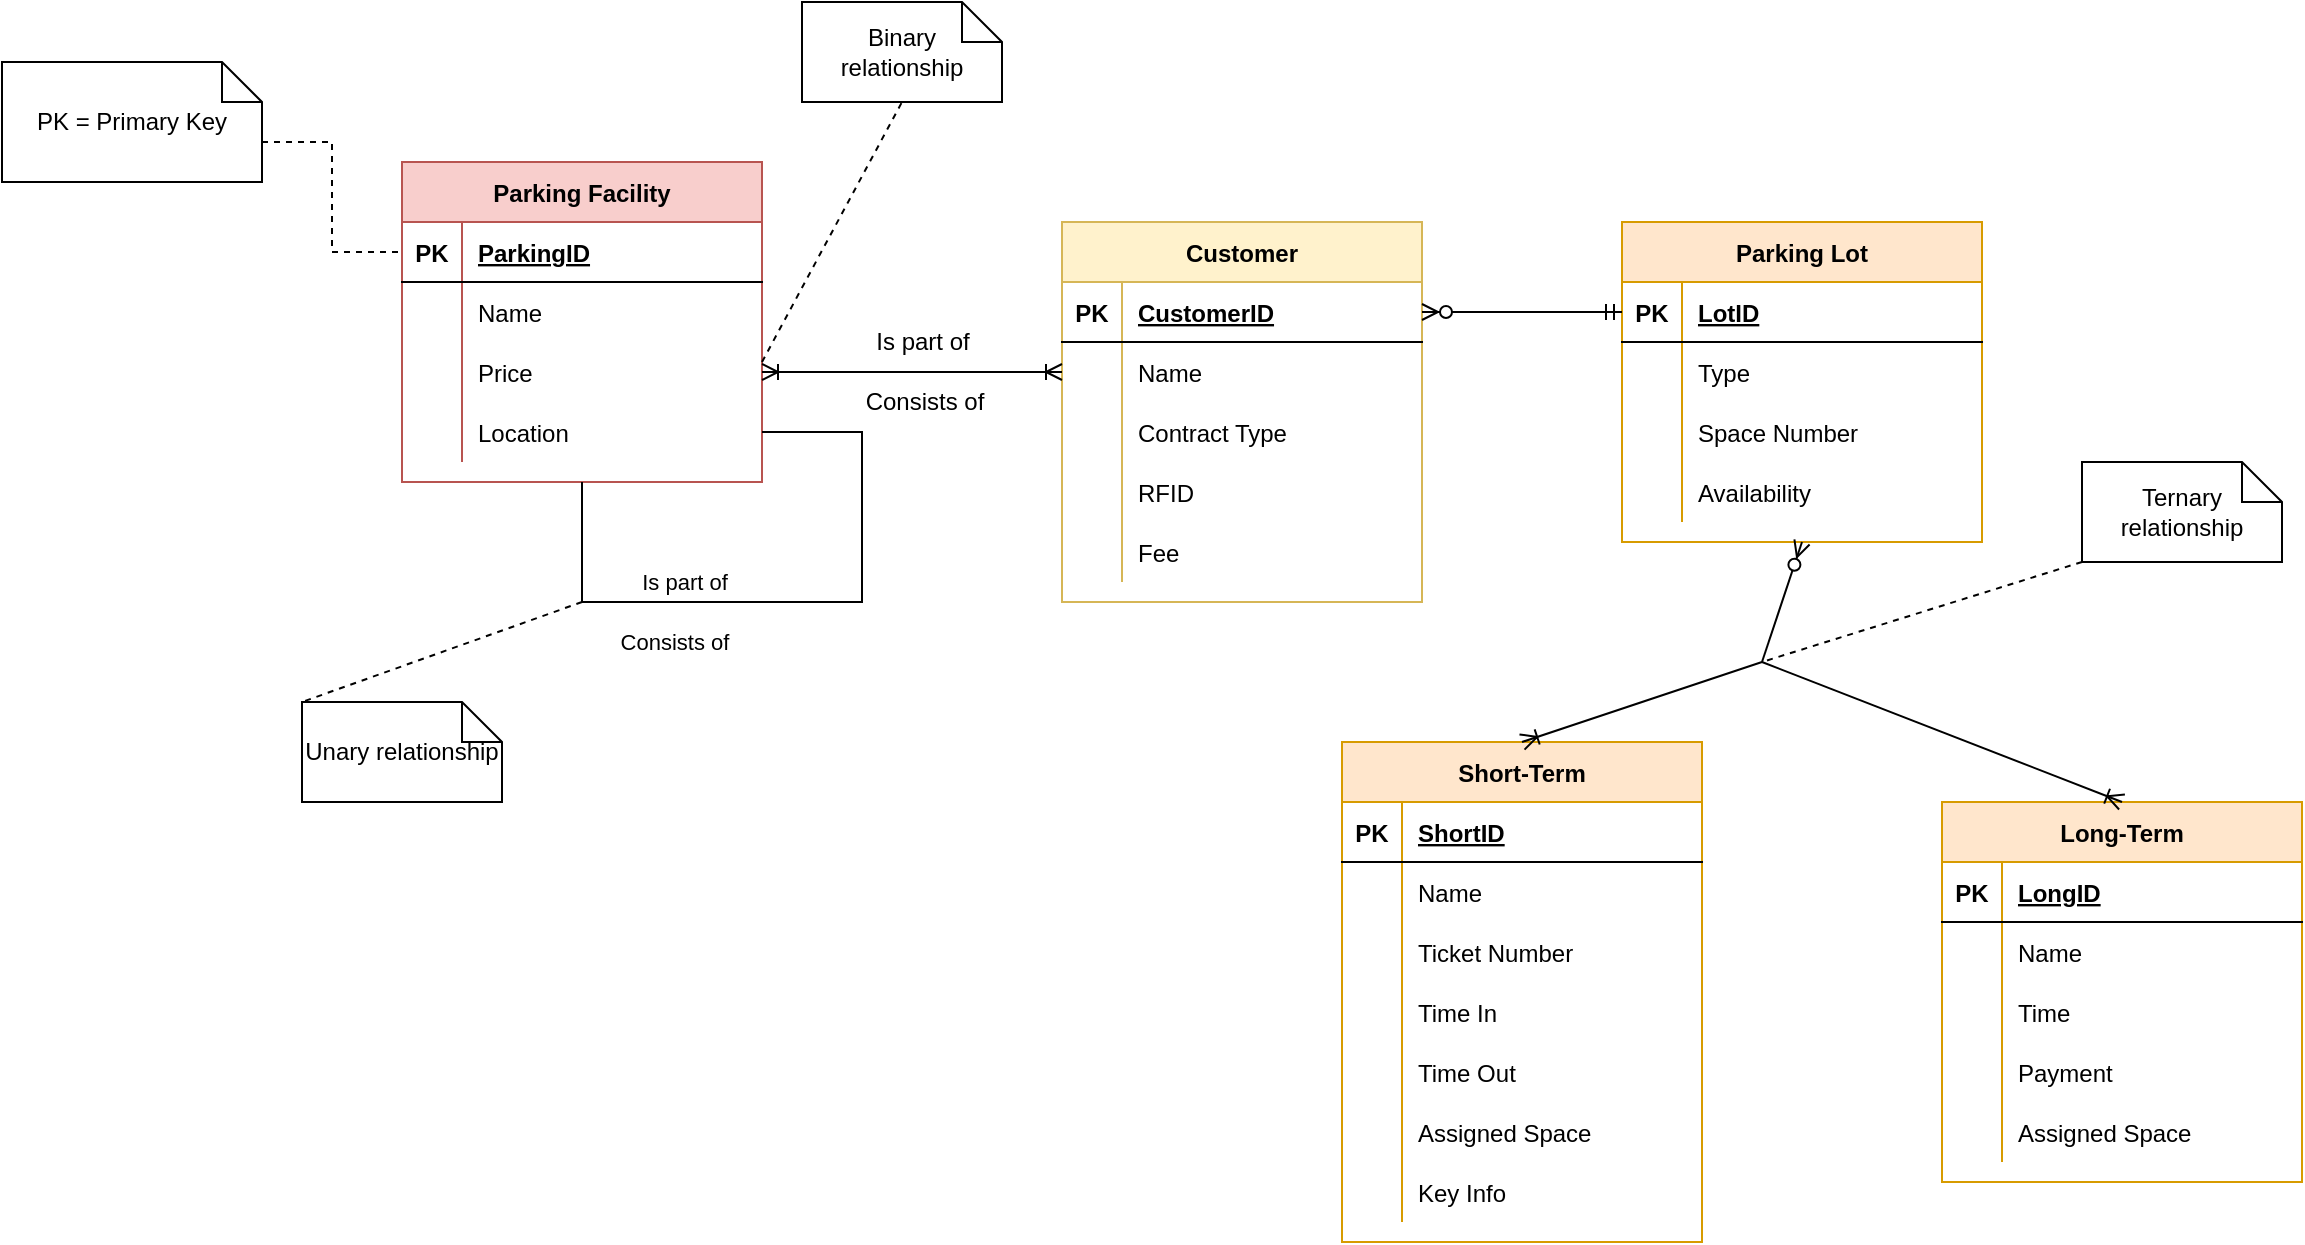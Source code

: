 <mxfile version="20.3.0" type="device"><diagram id="9gqDjSkfFLrPjUQ9CKMR" name="PE 3-8"><mxGraphModel dx="678" dy="641" grid="1" gridSize="10" guides="1" tooltips="1" connect="1" arrows="1" fold="1" page="1" pageScale="1" pageWidth="1400" pageHeight="850" math="0" shadow="0"><root><mxCell id="0"/><mxCell id="1" parent="0"/><mxCell id="Q5Tuy4a2ECfObrN3UEr5-1" value="Parking Facility" style="shape=table;startSize=30;container=1;collapsible=1;childLayout=tableLayout;fixedRows=1;rowLines=0;fontStyle=1;align=center;resizeLast=1;fillColor=#f8cecc;strokeColor=#b85450;" parent="1" vertex="1"><mxGeometry x="410" y="310" width="180" height="160" as="geometry"/></mxCell><mxCell id="Q5Tuy4a2ECfObrN3UEr5-2" value="" style="shape=tableRow;horizontal=0;startSize=0;swimlaneHead=0;swimlaneBody=0;fillColor=none;collapsible=0;dropTarget=0;points=[[0,0.5],[1,0.5]];portConstraint=eastwest;top=0;left=0;right=0;bottom=1;" parent="Q5Tuy4a2ECfObrN3UEr5-1" vertex="1"><mxGeometry y="30" width="180" height="30" as="geometry"/></mxCell><mxCell id="Q5Tuy4a2ECfObrN3UEr5-3" value="PK" style="shape=partialRectangle;connectable=0;fillColor=none;top=0;left=0;bottom=0;right=0;fontStyle=1;overflow=hidden;" parent="Q5Tuy4a2ECfObrN3UEr5-2" vertex="1"><mxGeometry width="30" height="30" as="geometry"><mxRectangle width="30" height="30" as="alternateBounds"/></mxGeometry></mxCell><mxCell id="Q5Tuy4a2ECfObrN3UEr5-4" value="ParkingID" style="shape=partialRectangle;connectable=0;fillColor=none;top=0;left=0;bottom=0;right=0;align=left;spacingLeft=6;fontStyle=5;overflow=hidden;" parent="Q5Tuy4a2ECfObrN3UEr5-2" vertex="1"><mxGeometry x="30" width="150" height="30" as="geometry"><mxRectangle width="150" height="30" as="alternateBounds"/></mxGeometry></mxCell><mxCell id="Q5Tuy4a2ECfObrN3UEr5-5" value="" style="shape=tableRow;horizontal=0;startSize=0;swimlaneHead=0;swimlaneBody=0;fillColor=none;collapsible=0;dropTarget=0;points=[[0,0.5],[1,0.5]];portConstraint=eastwest;top=0;left=0;right=0;bottom=0;" parent="Q5Tuy4a2ECfObrN3UEr5-1" vertex="1"><mxGeometry y="60" width="180" height="30" as="geometry"/></mxCell><mxCell id="Q5Tuy4a2ECfObrN3UEr5-6" value="" style="shape=partialRectangle;connectable=0;fillColor=none;top=0;left=0;bottom=0;right=0;editable=1;overflow=hidden;" parent="Q5Tuy4a2ECfObrN3UEr5-5" vertex="1"><mxGeometry width="30" height="30" as="geometry"><mxRectangle width="30" height="30" as="alternateBounds"/></mxGeometry></mxCell><mxCell id="Q5Tuy4a2ECfObrN3UEr5-7" value="Name" style="shape=partialRectangle;connectable=0;fillColor=none;top=0;left=0;bottom=0;right=0;align=left;spacingLeft=6;overflow=hidden;" parent="Q5Tuy4a2ECfObrN3UEr5-5" vertex="1"><mxGeometry x="30" width="150" height="30" as="geometry"><mxRectangle width="150" height="30" as="alternateBounds"/></mxGeometry></mxCell><mxCell id="Q5Tuy4a2ECfObrN3UEr5-8" value="" style="shape=tableRow;horizontal=0;startSize=0;swimlaneHead=0;swimlaneBody=0;fillColor=none;collapsible=0;dropTarget=0;points=[[0,0.5],[1,0.5]];portConstraint=eastwest;top=0;left=0;right=0;bottom=0;" parent="Q5Tuy4a2ECfObrN3UEr5-1" vertex="1"><mxGeometry y="90" width="180" height="30" as="geometry"/></mxCell><mxCell id="Q5Tuy4a2ECfObrN3UEr5-9" value="" style="shape=partialRectangle;connectable=0;fillColor=none;top=0;left=0;bottom=0;right=0;editable=1;overflow=hidden;" parent="Q5Tuy4a2ECfObrN3UEr5-8" vertex="1"><mxGeometry width="30" height="30" as="geometry"><mxRectangle width="30" height="30" as="alternateBounds"/></mxGeometry></mxCell><mxCell id="Q5Tuy4a2ECfObrN3UEr5-10" value="Price" style="shape=partialRectangle;connectable=0;fillColor=none;top=0;left=0;bottom=0;right=0;align=left;spacingLeft=6;overflow=hidden;" parent="Q5Tuy4a2ECfObrN3UEr5-8" vertex="1"><mxGeometry x="30" width="150" height="30" as="geometry"><mxRectangle width="150" height="30" as="alternateBounds"/></mxGeometry></mxCell><mxCell id="Q5Tuy4a2ECfObrN3UEr5-11" value="" style="shape=tableRow;horizontal=0;startSize=0;swimlaneHead=0;swimlaneBody=0;fillColor=none;collapsible=0;dropTarget=0;points=[[0,0.5],[1,0.5]];portConstraint=eastwest;top=0;left=0;right=0;bottom=0;" parent="Q5Tuy4a2ECfObrN3UEr5-1" vertex="1"><mxGeometry y="120" width="180" height="30" as="geometry"/></mxCell><mxCell id="Q5Tuy4a2ECfObrN3UEr5-12" value="" style="shape=partialRectangle;connectable=0;fillColor=none;top=0;left=0;bottom=0;right=0;editable=1;overflow=hidden;" parent="Q5Tuy4a2ECfObrN3UEr5-11" vertex="1"><mxGeometry width="30" height="30" as="geometry"><mxRectangle width="30" height="30" as="alternateBounds"/></mxGeometry></mxCell><mxCell id="Q5Tuy4a2ECfObrN3UEr5-13" value="Location" style="shape=partialRectangle;connectable=0;fillColor=none;top=0;left=0;bottom=0;right=0;align=left;spacingLeft=6;overflow=hidden;" parent="Q5Tuy4a2ECfObrN3UEr5-11" vertex="1"><mxGeometry x="30" width="150" height="30" as="geometry"><mxRectangle width="150" height="30" as="alternateBounds"/></mxGeometry></mxCell><mxCell id="Q5Tuy4a2ECfObrN3UEr5-20" style="edgeStyle=orthogonalEdgeStyle;rounded=0;orthogonalLoop=1;jettySize=auto;html=1;exitX=1;exitY=0.5;exitDx=0;exitDy=0;entryX=0.5;entryY=1;entryDx=0;entryDy=0;endArrow=none;endFill=0;" parent="Q5Tuy4a2ECfObrN3UEr5-1" source="Q5Tuy4a2ECfObrN3UEr5-11" target="Q5Tuy4a2ECfObrN3UEr5-1" edge="1"><mxGeometry relative="1" as="geometry"><Array as="points"><mxPoint x="230" y="135"/><mxPoint x="230" y="220"/><mxPoint x="90" y="220"/></Array></mxGeometry></mxCell><mxCell id="Q5Tuy4a2ECfObrN3UEr5-21" value="Is part of" style="edgeLabel;html=1;align=center;verticalAlign=middle;resizable=0;points=[];" parent="Q5Tuy4a2ECfObrN3UEr5-20" vertex="1" connectable="0"><mxGeometry x="0.432" y="-1" relative="1" as="geometry"><mxPoint x="16" y="-9" as="offset"/></mxGeometry></mxCell><mxCell id="Q5Tuy4a2ECfObrN3UEr5-22" value="Consists of" style="edgeLabel;html=1;align=center;verticalAlign=middle;resizable=0;points=[];" parent="Q5Tuy4a2ECfObrN3UEr5-20" vertex="1" connectable="0"><mxGeometry x="0.068" relative="1" as="geometry"><mxPoint x="-50" y="20" as="offset"/></mxGeometry></mxCell><mxCell id="Q5Tuy4a2ECfObrN3UEr5-29" style="edgeStyle=orthogonalEdgeStyle;rounded=0;orthogonalLoop=1;jettySize=auto;html=1;exitX=0;exitY=0;exitDx=130;exitDy=40;exitPerimeter=0;entryX=0;entryY=0.5;entryDx=0;entryDy=0;dashed=1;endArrow=none;endFill=0;" parent="1" source="Q5Tuy4a2ECfObrN3UEr5-30" target="Q5Tuy4a2ECfObrN3UEr5-2" edge="1"><mxGeometry relative="1" as="geometry"/></mxCell><mxCell id="Q5Tuy4a2ECfObrN3UEr5-30" value="PK = Primary Key" style="shape=note;size=20;whiteSpace=wrap;html=1;" parent="1" vertex="1"><mxGeometry x="210" y="260" width="130" height="60" as="geometry"/></mxCell><mxCell id="Q5Tuy4a2ECfObrN3UEr5-31" value="Customer" style="shape=table;startSize=30;container=1;collapsible=1;childLayout=tableLayout;fixedRows=1;rowLines=0;fontStyle=1;align=center;resizeLast=1;fillColor=#fff2cc;strokeColor=#d6b656;" parent="1" vertex="1"><mxGeometry x="740" y="340" width="180" height="190" as="geometry"/></mxCell><mxCell id="Q5Tuy4a2ECfObrN3UEr5-32" value="" style="shape=tableRow;horizontal=0;startSize=0;swimlaneHead=0;swimlaneBody=0;fillColor=none;collapsible=0;dropTarget=0;points=[[0,0.5],[1,0.5]];portConstraint=eastwest;top=0;left=0;right=0;bottom=1;" parent="Q5Tuy4a2ECfObrN3UEr5-31" vertex="1"><mxGeometry y="30" width="180" height="30" as="geometry"/></mxCell><mxCell id="Q5Tuy4a2ECfObrN3UEr5-33" value="PK" style="shape=partialRectangle;connectable=0;fillColor=none;top=0;left=0;bottom=0;right=0;fontStyle=1;overflow=hidden;" parent="Q5Tuy4a2ECfObrN3UEr5-32" vertex="1"><mxGeometry width="30" height="30" as="geometry"><mxRectangle width="30" height="30" as="alternateBounds"/></mxGeometry></mxCell><mxCell id="Q5Tuy4a2ECfObrN3UEr5-34" value="CustomerID" style="shape=partialRectangle;connectable=0;fillColor=none;top=0;left=0;bottom=0;right=0;align=left;spacingLeft=6;fontStyle=5;overflow=hidden;" parent="Q5Tuy4a2ECfObrN3UEr5-32" vertex="1"><mxGeometry x="30" width="150" height="30" as="geometry"><mxRectangle width="150" height="30" as="alternateBounds"/></mxGeometry></mxCell><mxCell id="Q5Tuy4a2ECfObrN3UEr5-35" value="" style="shape=tableRow;horizontal=0;startSize=0;swimlaneHead=0;swimlaneBody=0;fillColor=none;collapsible=0;dropTarget=0;points=[[0,0.5],[1,0.5]];portConstraint=eastwest;top=0;left=0;right=0;bottom=0;" parent="Q5Tuy4a2ECfObrN3UEr5-31" vertex="1"><mxGeometry y="60" width="180" height="30" as="geometry"/></mxCell><mxCell id="Q5Tuy4a2ECfObrN3UEr5-36" value="" style="shape=partialRectangle;connectable=0;fillColor=none;top=0;left=0;bottom=0;right=0;editable=1;overflow=hidden;" parent="Q5Tuy4a2ECfObrN3UEr5-35" vertex="1"><mxGeometry width="30" height="30" as="geometry"><mxRectangle width="30" height="30" as="alternateBounds"/></mxGeometry></mxCell><mxCell id="Q5Tuy4a2ECfObrN3UEr5-37" value="Name" style="shape=partialRectangle;connectable=0;fillColor=none;top=0;left=0;bottom=0;right=0;align=left;spacingLeft=6;overflow=hidden;" parent="Q5Tuy4a2ECfObrN3UEr5-35" vertex="1"><mxGeometry x="30" width="150" height="30" as="geometry"><mxRectangle width="150" height="30" as="alternateBounds"/></mxGeometry></mxCell><mxCell id="Q5Tuy4a2ECfObrN3UEr5-38" value="" style="shape=tableRow;horizontal=0;startSize=0;swimlaneHead=0;swimlaneBody=0;fillColor=none;collapsible=0;dropTarget=0;points=[[0,0.5],[1,0.5]];portConstraint=eastwest;top=0;left=0;right=0;bottom=0;" parent="Q5Tuy4a2ECfObrN3UEr5-31" vertex="1"><mxGeometry y="90" width="180" height="30" as="geometry"/></mxCell><mxCell id="Q5Tuy4a2ECfObrN3UEr5-39" value="" style="shape=partialRectangle;connectable=0;fillColor=none;top=0;left=0;bottom=0;right=0;editable=1;overflow=hidden;" parent="Q5Tuy4a2ECfObrN3UEr5-38" vertex="1"><mxGeometry width="30" height="30" as="geometry"><mxRectangle width="30" height="30" as="alternateBounds"/></mxGeometry></mxCell><mxCell id="Q5Tuy4a2ECfObrN3UEr5-40" value="Contract Type" style="shape=partialRectangle;connectable=0;fillColor=none;top=0;left=0;bottom=0;right=0;align=left;spacingLeft=6;overflow=hidden;" parent="Q5Tuy4a2ECfObrN3UEr5-38" vertex="1"><mxGeometry x="30" width="150" height="30" as="geometry"><mxRectangle width="150" height="30" as="alternateBounds"/></mxGeometry></mxCell><mxCell id="3FWrAPArHcNBY3byfcnz-2" style="shape=tableRow;horizontal=0;startSize=0;swimlaneHead=0;swimlaneBody=0;fillColor=none;collapsible=0;dropTarget=0;points=[[0,0.5],[1,0.5]];portConstraint=eastwest;top=0;left=0;right=0;bottom=0;" parent="Q5Tuy4a2ECfObrN3UEr5-31" vertex="1"><mxGeometry y="120" width="180" height="30" as="geometry"/></mxCell><mxCell id="3FWrAPArHcNBY3byfcnz-3" style="shape=partialRectangle;connectable=0;fillColor=none;top=0;left=0;bottom=0;right=0;editable=1;overflow=hidden;" parent="3FWrAPArHcNBY3byfcnz-2" vertex="1"><mxGeometry width="30" height="30" as="geometry"><mxRectangle width="30" height="30" as="alternateBounds"/></mxGeometry></mxCell><mxCell id="3FWrAPArHcNBY3byfcnz-4" value="RFID " style="shape=partialRectangle;connectable=0;fillColor=none;top=0;left=0;bottom=0;right=0;align=left;spacingLeft=6;overflow=hidden;" parent="3FWrAPArHcNBY3byfcnz-2" vertex="1"><mxGeometry x="30" width="150" height="30" as="geometry"><mxRectangle width="150" height="30" as="alternateBounds"/></mxGeometry></mxCell><mxCell id="3FWrAPArHcNBY3byfcnz-5" style="shape=tableRow;horizontal=0;startSize=0;swimlaneHead=0;swimlaneBody=0;fillColor=none;collapsible=0;dropTarget=0;points=[[0,0.5],[1,0.5]];portConstraint=eastwest;top=0;left=0;right=0;bottom=0;" parent="Q5Tuy4a2ECfObrN3UEr5-31" vertex="1"><mxGeometry y="150" width="180" height="30" as="geometry"/></mxCell><mxCell id="3FWrAPArHcNBY3byfcnz-6" style="shape=partialRectangle;connectable=0;fillColor=none;top=0;left=0;bottom=0;right=0;editable=1;overflow=hidden;" parent="3FWrAPArHcNBY3byfcnz-5" vertex="1"><mxGeometry width="30" height="30" as="geometry"><mxRectangle width="30" height="30" as="alternateBounds"/></mxGeometry></mxCell><mxCell id="3FWrAPArHcNBY3byfcnz-7" value="Fee" style="shape=partialRectangle;connectable=0;fillColor=none;top=0;left=0;bottom=0;right=0;align=left;spacingLeft=6;overflow=hidden;" parent="3FWrAPArHcNBY3byfcnz-5" vertex="1"><mxGeometry x="30" width="150" height="30" as="geometry"><mxRectangle width="150" height="30" as="alternateBounds"/></mxGeometry></mxCell><mxCell id="Q5Tuy4a2ECfObrN3UEr5-41" value="Binary&lt;br&gt;relationship" style="shape=note;size=20;whiteSpace=wrap;html=1;" parent="1" vertex="1"><mxGeometry x="610" y="230" width="100" height="50" as="geometry"/></mxCell><mxCell id="Q5Tuy4a2ECfObrN3UEr5-42" value="" style="endArrow=none;html=1;rounded=0;entryX=0.5;entryY=1;entryDx=0;entryDy=0;entryPerimeter=0;dashed=1;" parent="1" target="Q5Tuy4a2ECfObrN3UEr5-41" edge="1"><mxGeometry relative="1" as="geometry"><mxPoint x="590" y="410" as="sourcePoint"/><mxPoint x="730" y="320" as="targetPoint"/><Array as="points"/></mxGeometry></mxCell><mxCell id="Q5Tuy4a2ECfObrN3UEr5-43" value="Parking Lot" style="shape=table;startSize=30;container=1;collapsible=1;childLayout=tableLayout;fixedRows=1;rowLines=0;fontStyle=1;align=center;resizeLast=1;fillColor=#ffe6cc;strokeColor=#d79b00;" parent="1" vertex="1"><mxGeometry x="1020" y="340" width="180" height="160" as="geometry"/></mxCell><mxCell id="Q5Tuy4a2ECfObrN3UEr5-44" value="" style="shape=tableRow;horizontal=0;startSize=0;swimlaneHead=0;swimlaneBody=0;fillColor=none;collapsible=0;dropTarget=0;points=[[0,0.5],[1,0.5]];portConstraint=eastwest;top=0;left=0;right=0;bottom=1;" parent="Q5Tuy4a2ECfObrN3UEr5-43" vertex="1"><mxGeometry y="30" width="180" height="30" as="geometry"/></mxCell><mxCell id="Q5Tuy4a2ECfObrN3UEr5-45" value="PK" style="shape=partialRectangle;connectable=0;fillColor=none;top=0;left=0;bottom=0;right=0;fontStyle=1;overflow=hidden;" parent="Q5Tuy4a2ECfObrN3UEr5-44" vertex="1"><mxGeometry width="30" height="30" as="geometry"><mxRectangle width="30" height="30" as="alternateBounds"/></mxGeometry></mxCell><mxCell id="Q5Tuy4a2ECfObrN3UEr5-46" value="LotID" style="shape=partialRectangle;connectable=0;fillColor=none;top=0;left=0;bottom=0;right=0;align=left;spacingLeft=6;fontStyle=5;overflow=hidden;" parent="Q5Tuy4a2ECfObrN3UEr5-44" vertex="1"><mxGeometry x="30" width="150" height="30" as="geometry"><mxRectangle width="150" height="30" as="alternateBounds"/></mxGeometry></mxCell><mxCell id="Q5Tuy4a2ECfObrN3UEr5-47" value="" style="shape=tableRow;horizontal=0;startSize=0;swimlaneHead=0;swimlaneBody=0;fillColor=none;collapsible=0;dropTarget=0;points=[[0,0.5],[1,0.5]];portConstraint=eastwest;top=0;left=0;right=0;bottom=0;" parent="Q5Tuy4a2ECfObrN3UEr5-43" vertex="1"><mxGeometry y="60" width="180" height="30" as="geometry"/></mxCell><mxCell id="Q5Tuy4a2ECfObrN3UEr5-48" value="" style="shape=partialRectangle;connectable=0;fillColor=none;top=0;left=0;bottom=0;right=0;editable=1;overflow=hidden;" parent="Q5Tuy4a2ECfObrN3UEr5-47" vertex="1"><mxGeometry width="30" height="30" as="geometry"><mxRectangle width="30" height="30" as="alternateBounds"/></mxGeometry></mxCell><mxCell id="Q5Tuy4a2ECfObrN3UEr5-49" value="Type" style="shape=partialRectangle;connectable=0;fillColor=none;top=0;left=0;bottom=0;right=0;align=left;spacingLeft=6;overflow=hidden;" parent="Q5Tuy4a2ECfObrN3UEr5-47" vertex="1"><mxGeometry x="30" width="150" height="30" as="geometry"><mxRectangle width="150" height="30" as="alternateBounds"/></mxGeometry></mxCell><mxCell id="Q5Tuy4a2ECfObrN3UEr5-50" value="" style="shape=tableRow;horizontal=0;startSize=0;swimlaneHead=0;swimlaneBody=0;fillColor=none;collapsible=0;dropTarget=0;points=[[0,0.5],[1,0.5]];portConstraint=eastwest;top=0;left=0;right=0;bottom=0;" parent="Q5Tuy4a2ECfObrN3UEr5-43" vertex="1"><mxGeometry y="90" width="180" height="30" as="geometry"/></mxCell><mxCell id="Q5Tuy4a2ECfObrN3UEr5-51" value="" style="shape=partialRectangle;connectable=0;fillColor=none;top=0;left=0;bottom=0;right=0;editable=1;overflow=hidden;" parent="Q5Tuy4a2ECfObrN3UEr5-50" vertex="1"><mxGeometry width="30" height="30" as="geometry"><mxRectangle width="30" height="30" as="alternateBounds"/></mxGeometry></mxCell><mxCell id="Q5Tuy4a2ECfObrN3UEr5-52" value="Space Number" style="shape=partialRectangle;connectable=0;fillColor=none;top=0;left=0;bottom=0;right=0;align=left;spacingLeft=6;overflow=hidden;" parent="Q5Tuy4a2ECfObrN3UEr5-50" vertex="1"><mxGeometry x="30" width="150" height="30" as="geometry"><mxRectangle width="150" height="30" as="alternateBounds"/></mxGeometry></mxCell><mxCell id="3FWrAPArHcNBY3byfcnz-28" style="shape=tableRow;horizontal=0;startSize=0;swimlaneHead=0;swimlaneBody=0;fillColor=none;collapsible=0;dropTarget=0;points=[[0,0.5],[1,0.5]];portConstraint=eastwest;top=0;left=0;right=0;bottom=0;" parent="Q5Tuy4a2ECfObrN3UEr5-43" vertex="1"><mxGeometry y="120" width="180" height="30" as="geometry"/></mxCell><mxCell id="3FWrAPArHcNBY3byfcnz-29" style="shape=partialRectangle;connectable=0;fillColor=none;top=0;left=0;bottom=0;right=0;editable=1;overflow=hidden;" parent="3FWrAPArHcNBY3byfcnz-28" vertex="1"><mxGeometry width="30" height="30" as="geometry"><mxRectangle width="30" height="30" as="alternateBounds"/></mxGeometry></mxCell><mxCell id="3FWrAPArHcNBY3byfcnz-30" value="Availability" style="shape=partialRectangle;connectable=0;fillColor=none;top=0;left=0;bottom=0;right=0;align=left;spacingLeft=6;overflow=hidden;" parent="3FWrAPArHcNBY3byfcnz-28" vertex="1"><mxGeometry x="30" width="150" height="30" as="geometry"><mxRectangle width="150" height="30" as="alternateBounds"/></mxGeometry></mxCell><mxCell id="Q5Tuy4a2ECfObrN3UEr5-53" value="Short-Term" style="shape=table;startSize=30;container=1;collapsible=1;childLayout=tableLayout;fixedRows=1;rowLines=0;fontStyle=1;align=center;resizeLast=1;fillColor=#ffe6cc;strokeColor=#d79b00;" parent="1" vertex="1"><mxGeometry x="880" y="600" width="180" height="250" as="geometry"/></mxCell><mxCell id="Q5Tuy4a2ECfObrN3UEr5-54" value="" style="shape=tableRow;horizontal=0;startSize=0;swimlaneHead=0;swimlaneBody=0;fillColor=none;collapsible=0;dropTarget=0;points=[[0,0.5],[1,0.5]];portConstraint=eastwest;top=0;left=0;right=0;bottom=1;" parent="Q5Tuy4a2ECfObrN3UEr5-53" vertex="1"><mxGeometry y="30" width="180" height="30" as="geometry"/></mxCell><mxCell id="Q5Tuy4a2ECfObrN3UEr5-55" value="PK" style="shape=partialRectangle;connectable=0;fillColor=none;top=0;left=0;bottom=0;right=0;fontStyle=1;overflow=hidden;" parent="Q5Tuy4a2ECfObrN3UEr5-54" vertex="1"><mxGeometry width="30" height="30" as="geometry"><mxRectangle width="30" height="30" as="alternateBounds"/></mxGeometry></mxCell><mxCell id="Q5Tuy4a2ECfObrN3UEr5-56" value="ShortID" style="shape=partialRectangle;connectable=0;fillColor=none;top=0;left=0;bottom=0;right=0;align=left;spacingLeft=6;fontStyle=5;overflow=hidden;" parent="Q5Tuy4a2ECfObrN3UEr5-54" vertex="1"><mxGeometry x="30" width="150" height="30" as="geometry"><mxRectangle width="150" height="30" as="alternateBounds"/></mxGeometry></mxCell><mxCell id="Q5Tuy4a2ECfObrN3UEr5-57" value="" style="shape=tableRow;horizontal=0;startSize=0;swimlaneHead=0;swimlaneBody=0;fillColor=none;collapsible=0;dropTarget=0;points=[[0,0.5],[1,0.5]];portConstraint=eastwest;top=0;left=0;right=0;bottom=0;" parent="Q5Tuy4a2ECfObrN3UEr5-53" vertex="1"><mxGeometry y="60" width="180" height="30" as="geometry"/></mxCell><mxCell id="Q5Tuy4a2ECfObrN3UEr5-58" value="" style="shape=partialRectangle;connectable=0;fillColor=none;top=0;left=0;bottom=0;right=0;editable=1;overflow=hidden;" parent="Q5Tuy4a2ECfObrN3UEr5-57" vertex="1"><mxGeometry width="30" height="30" as="geometry"><mxRectangle width="30" height="30" as="alternateBounds"/></mxGeometry></mxCell><mxCell id="Q5Tuy4a2ECfObrN3UEr5-59" value="Name" style="shape=partialRectangle;connectable=0;fillColor=none;top=0;left=0;bottom=0;right=0;align=left;spacingLeft=6;overflow=hidden;" parent="Q5Tuy4a2ECfObrN3UEr5-57" vertex="1"><mxGeometry x="30" width="150" height="30" as="geometry"><mxRectangle width="150" height="30" as="alternateBounds"/></mxGeometry></mxCell><mxCell id="Q5Tuy4a2ECfObrN3UEr5-60" value="" style="shape=tableRow;horizontal=0;startSize=0;swimlaneHead=0;swimlaneBody=0;fillColor=none;collapsible=0;dropTarget=0;points=[[0,0.5],[1,0.5]];portConstraint=eastwest;top=0;left=0;right=0;bottom=0;" parent="Q5Tuy4a2ECfObrN3UEr5-53" vertex="1"><mxGeometry y="90" width="180" height="30" as="geometry"/></mxCell><mxCell id="Q5Tuy4a2ECfObrN3UEr5-61" value="" style="shape=partialRectangle;connectable=0;fillColor=none;top=0;left=0;bottom=0;right=0;editable=1;overflow=hidden;" parent="Q5Tuy4a2ECfObrN3UEr5-60" vertex="1"><mxGeometry width="30" height="30" as="geometry"><mxRectangle width="30" height="30" as="alternateBounds"/></mxGeometry></mxCell><mxCell id="Q5Tuy4a2ECfObrN3UEr5-62" value="Ticket Number" style="shape=partialRectangle;connectable=0;fillColor=none;top=0;left=0;bottom=0;right=0;align=left;spacingLeft=6;overflow=hidden;" parent="Q5Tuy4a2ECfObrN3UEr5-60" vertex="1"><mxGeometry x="30" width="150" height="30" as="geometry"><mxRectangle width="150" height="30" as="alternateBounds"/></mxGeometry></mxCell><mxCell id="3FWrAPArHcNBY3byfcnz-16" style="shape=tableRow;horizontal=0;startSize=0;swimlaneHead=0;swimlaneBody=0;fillColor=none;collapsible=0;dropTarget=0;points=[[0,0.5],[1,0.5]];portConstraint=eastwest;top=0;left=0;right=0;bottom=0;" parent="Q5Tuy4a2ECfObrN3UEr5-53" vertex="1"><mxGeometry y="120" width="180" height="30" as="geometry"/></mxCell><mxCell id="3FWrAPArHcNBY3byfcnz-17" style="shape=partialRectangle;connectable=0;fillColor=none;top=0;left=0;bottom=0;right=0;editable=1;overflow=hidden;" parent="3FWrAPArHcNBY3byfcnz-16" vertex="1"><mxGeometry width="30" height="30" as="geometry"><mxRectangle width="30" height="30" as="alternateBounds"/></mxGeometry></mxCell><mxCell id="3FWrAPArHcNBY3byfcnz-18" value="Time In" style="shape=partialRectangle;connectable=0;fillColor=none;top=0;left=0;bottom=0;right=0;align=left;spacingLeft=6;overflow=hidden;" parent="3FWrAPArHcNBY3byfcnz-16" vertex="1"><mxGeometry x="30" width="150" height="30" as="geometry"><mxRectangle width="150" height="30" as="alternateBounds"/></mxGeometry></mxCell><mxCell id="3FWrAPArHcNBY3byfcnz-19" style="shape=tableRow;horizontal=0;startSize=0;swimlaneHead=0;swimlaneBody=0;fillColor=none;collapsible=0;dropTarget=0;points=[[0,0.5],[1,0.5]];portConstraint=eastwest;top=0;left=0;right=0;bottom=0;" parent="Q5Tuy4a2ECfObrN3UEr5-53" vertex="1"><mxGeometry y="150" width="180" height="30" as="geometry"/></mxCell><mxCell id="3FWrAPArHcNBY3byfcnz-20" style="shape=partialRectangle;connectable=0;fillColor=none;top=0;left=0;bottom=0;right=0;editable=1;overflow=hidden;" parent="3FWrAPArHcNBY3byfcnz-19" vertex="1"><mxGeometry width="30" height="30" as="geometry"><mxRectangle width="30" height="30" as="alternateBounds"/></mxGeometry></mxCell><mxCell id="3FWrAPArHcNBY3byfcnz-21" value="Time Out" style="shape=partialRectangle;connectable=0;fillColor=none;top=0;left=0;bottom=0;right=0;align=left;spacingLeft=6;overflow=hidden;" parent="3FWrAPArHcNBY3byfcnz-19" vertex="1"><mxGeometry x="30" width="150" height="30" as="geometry"><mxRectangle width="150" height="30" as="alternateBounds"/></mxGeometry></mxCell><mxCell id="3FWrAPArHcNBY3byfcnz-31" style="shape=tableRow;horizontal=0;startSize=0;swimlaneHead=0;swimlaneBody=0;fillColor=none;collapsible=0;dropTarget=0;points=[[0,0.5],[1,0.5]];portConstraint=eastwest;top=0;left=0;right=0;bottom=0;" parent="Q5Tuy4a2ECfObrN3UEr5-53" vertex="1"><mxGeometry y="180" width="180" height="30" as="geometry"/></mxCell><mxCell id="3FWrAPArHcNBY3byfcnz-32" style="shape=partialRectangle;connectable=0;fillColor=none;top=0;left=0;bottom=0;right=0;editable=1;overflow=hidden;" parent="3FWrAPArHcNBY3byfcnz-31" vertex="1"><mxGeometry width="30" height="30" as="geometry"><mxRectangle width="30" height="30" as="alternateBounds"/></mxGeometry></mxCell><mxCell id="3FWrAPArHcNBY3byfcnz-33" value="Assigned Space" style="shape=partialRectangle;connectable=0;fillColor=none;top=0;left=0;bottom=0;right=0;align=left;spacingLeft=6;overflow=hidden;" parent="3FWrAPArHcNBY3byfcnz-31" vertex="1"><mxGeometry x="30" width="150" height="30" as="geometry"><mxRectangle width="150" height="30" as="alternateBounds"/></mxGeometry></mxCell><mxCell id="3FWrAPArHcNBY3byfcnz-34" style="shape=tableRow;horizontal=0;startSize=0;swimlaneHead=0;swimlaneBody=0;fillColor=none;collapsible=0;dropTarget=0;points=[[0,0.5],[1,0.5]];portConstraint=eastwest;top=0;left=0;right=0;bottom=0;" parent="Q5Tuy4a2ECfObrN3UEr5-53" vertex="1"><mxGeometry y="210" width="180" height="30" as="geometry"/></mxCell><mxCell id="3FWrAPArHcNBY3byfcnz-35" style="shape=partialRectangle;connectable=0;fillColor=none;top=0;left=0;bottom=0;right=0;editable=1;overflow=hidden;" parent="3FWrAPArHcNBY3byfcnz-34" vertex="1"><mxGeometry width="30" height="30" as="geometry"><mxRectangle width="30" height="30" as="alternateBounds"/></mxGeometry></mxCell><mxCell id="3FWrAPArHcNBY3byfcnz-36" value="Key Info" style="shape=partialRectangle;connectable=0;fillColor=none;top=0;left=0;bottom=0;right=0;align=left;spacingLeft=6;overflow=hidden;" parent="3FWrAPArHcNBY3byfcnz-34" vertex="1"><mxGeometry x="30" width="150" height="30" as="geometry"><mxRectangle width="150" height="30" as="alternateBounds"/></mxGeometry></mxCell><mxCell id="Q5Tuy4a2ECfObrN3UEr5-63" value="Long-Term" style="shape=table;startSize=30;container=1;collapsible=1;childLayout=tableLayout;fixedRows=1;rowLines=0;fontStyle=1;align=center;resizeLast=1;fillColor=#ffe6cc;strokeColor=#d79b00;" parent="1" vertex="1"><mxGeometry x="1180" y="630" width="180" height="190" as="geometry"/></mxCell><mxCell id="Q5Tuy4a2ECfObrN3UEr5-64" value="" style="shape=tableRow;horizontal=0;startSize=0;swimlaneHead=0;swimlaneBody=0;fillColor=none;collapsible=0;dropTarget=0;points=[[0,0.5],[1,0.5]];portConstraint=eastwest;top=0;left=0;right=0;bottom=1;" parent="Q5Tuy4a2ECfObrN3UEr5-63" vertex="1"><mxGeometry y="30" width="180" height="30" as="geometry"/></mxCell><mxCell id="Q5Tuy4a2ECfObrN3UEr5-65" value="PK" style="shape=partialRectangle;connectable=0;fillColor=none;top=0;left=0;bottom=0;right=0;fontStyle=1;overflow=hidden;" parent="Q5Tuy4a2ECfObrN3UEr5-64" vertex="1"><mxGeometry width="30" height="30" as="geometry"><mxRectangle width="30" height="30" as="alternateBounds"/></mxGeometry></mxCell><mxCell id="Q5Tuy4a2ECfObrN3UEr5-66" value="LongID" style="shape=partialRectangle;connectable=0;fillColor=none;top=0;left=0;bottom=0;right=0;align=left;spacingLeft=6;fontStyle=5;overflow=hidden;" parent="Q5Tuy4a2ECfObrN3UEr5-64" vertex="1"><mxGeometry x="30" width="150" height="30" as="geometry"><mxRectangle width="150" height="30" as="alternateBounds"/></mxGeometry></mxCell><mxCell id="Q5Tuy4a2ECfObrN3UEr5-67" value="" style="shape=tableRow;horizontal=0;startSize=0;swimlaneHead=0;swimlaneBody=0;fillColor=none;collapsible=0;dropTarget=0;points=[[0,0.5],[1,0.5]];portConstraint=eastwest;top=0;left=0;right=0;bottom=0;" parent="Q5Tuy4a2ECfObrN3UEr5-63" vertex="1"><mxGeometry y="60" width="180" height="30" as="geometry"/></mxCell><mxCell id="Q5Tuy4a2ECfObrN3UEr5-68" value="" style="shape=partialRectangle;connectable=0;fillColor=none;top=0;left=0;bottom=0;right=0;editable=1;overflow=hidden;" parent="Q5Tuy4a2ECfObrN3UEr5-67" vertex="1"><mxGeometry width="30" height="30" as="geometry"><mxRectangle width="30" height="30" as="alternateBounds"/></mxGeometry></mxCell><mxCell id="Q5Tuy4a2ECfObrN3UEr5-69" value="Name" style="shape=partialRectangle;connectable=0;fillColor=none;top=0;left=0;bottom=0;right=0;align=left;spacingLeft=6;overflow=hidden;" parent="Q5Tuy4a2ECfObrN3UEr5-67" vertex="1"><mxGeometry x="30" width="150" height="30" as="geometry"><mxRectangle width="150" height="30" as="alternateBounds"/></mxGeometry></mxCell><mxCell id="Q5Tuy4a2ECfObrN3UEr5-70" value="" style="shape=tableRow;horizontal=0;startSize=0;swimlaneHead=0;swimlaneBody=0;fillColor=none;collapsible=0;dropTarget=0;points=[[0,0.5],[1,0.5]];portConstraint=eastwest;top=0;left=0;right=0;bottom=0;" parent="Q5Tuy4a2ECfObrN3UEr5-63" vertex="1"><mxGeometry y="90" width="180" height="30" as="geometry"/></mxCell><mxCell id="Q5Tuy4a2ECfObrN3UEr5-71" value="" style="shape=partialRectangle;connectable=0;fillColor=none;top=0;left=0;bottom=0;right=0;editable=1;overflow=hidden;" parent="Q5Tuy4a2ECfObrN3UEr5-70" vertex="1"><mxGeometry width="30" height="30" as="geometry"><mxRectangle width="30" height="30" as="alternateBounds"/></mxGeometry></mxCell><mxCell id="Q5Tuy4a2ECfObrN3UEr5-72" value="Time" style="shape=partialRectangle;connectable=0;fillColor=none;top=0;left=0;bottom=0;right=0;align=left;spacingLeft=6;overflow=hidden;" parent="Q5Tuy4a2ECfObrN3UEr5-70" vertex="1"><mxGeometry x="30" width="150" height="30" as="geometry"><mxRectangle width="150" height="30" as="alternateBounds"/></mxGeometry></mxCell><mxCell id="Q5Tuy4a2ECfObrN3UEr5-73" value="" style="shape=tableRow;horizontal=0;startSize=0;swimlaneHead=0;swimlaneBody=0;fillColor=none;collapsible=0;dropTarget=0;points=[[0,0.5],[1,0.5]];portConstraint=eastwest;top=0;left=0;right=0;bottom=0;" parent="Q5Tuy4a2ECfObrN3UEr5-63" vertex="1"><mxGeometry y="120" width="180" height="30" as="geometry"/></mxCell><mxCell id="Q5Tuy4a2ECfObrN3UEr5-74" value="" style="shape=partialRectangle;connectable=0;fillColor=none;top=0;left=0;bottom=0;right=0;editable=1;overflow=hidden;" parent="Q5Tuy4a2ECfObrN3UEr5-73" vertex="1"><mxGeometry width="30" height="30" as="geometry"><mxRectangle width="30" height="30" as="alternateBounds"/></mxGeometry></mxCell><mxCell id="Q5Tuy4a2ECfObrN3UEr5-75" value="Payment" style="shape=partialRectangle;connectable=0;fillColor=none;top=0;left=0;bottom=0;right=0;align=left;spacingLeft=6;overflow=hidden;" parent="Q5Tuy4a2ECfObrN3UEr5-73" vertex="1"><mxGeometry x="30" width="150" height="30" as="geometry"><mxRectangle width="150" height="30" as="alternateBounds"/></mxGeometry></mxCell><mxCell id="3FWrAPArHcNBY3byfcnz-13" style="shape=tableRow;horizontal=0;startSize=0;swimlaneHead=0;swimlaneBody=0;fillColor=none;collapsible=0;dropTarget=0;points=[[0,0.5],[1,0.5]];portConstraint=eastwest;top=0;left=0;right=0;bottom=0;" parent="Q5Tuy4a2ECfObrN3UEr5-63" vertex="1"><mxGeometry y="150" width="180" height="30" as="geometry"/></mxCell><mxCell id="3FWrAPArHcNBY3byfcnz-14" style="shape=partialRectangle;connectable=0;fillColor=none;top=0;left=0;bottom=0;right=0;editable=1;overflow=hidden;" parent="3FWrAPArHcNBY3byfcnz-13" vertex="1"><mxGeometry width="30" height="30" as="geometry"><mxRectangle width="30" height="30" as="alternateBounds"/></mxGeometry></mxCell><mxCell id="3FWrAPArHcNBY3byfcnz-15" value="Assigned Space" style="shape=partialRectangle;connectable=0;fillColor=none;top=0;left=0;bottom=0;right=0;align=left;spacingLeft=6;overflow=hidden;" parent="3FWrAPArHcNBY3byfcnz-13" vertex="1"><mxGeometry x="30" width="150" height="30" as="geometry"><mxRectangle width="150" height="30" as="alternateBounds"/></mxGeometry></mxCell><mxCell id="Q5Tuy4a2ECfObrN3UEr5-76" value="Unary relationship" style="shape=note;size=20;whiteSpace=wrap;html=1;" parent="1" vertex="1"><mxGeometry x="360" y="580" width="100" height="50" as="geometry"/></mxCell><mxCell id="Q5Tuy4a2ECfObrN3UEr5-77" value="" style="endArrow=none;html=1;rounded=0;entryX=0;entryY=0;entryDx=0;entryDy=0;entryPerimeter=0;dashed=1;" parent="1" target="Q5Tuy4a2ECfObrN3UEr5-76" edge="1"><mxGeometry relative="1" as="geometry"><mxPoint x="500" y="530" as="sourcePoint"/><mxPoint x="800" y="600" as="targetPoint"/></mxGeometry></mxCell><mxCell id="Q5Tuy4a2ECfObrN3UEr5-78" style="edgeStyle=none;rounded=0;orthogonalLoop=1;jettySize=auto;html=1;exitX=0;exitY=1;exitDx=0;exitDy=0;exitPerimeter=0;endArrow=none;endFill=0;dashed=1;" parent="1" source="Q5Tuy4a2ECfObrN3UEr5-79" edge="1"><mxGeometry relative="1" as="geometry"><mxPoint x="1090" y="560" as="targetPoint"/></mxGeometry></mxCell><mxCell id="Q5Tuy4a2ECfObrN3UEr5-79" value="Ternary relationship" style="shape=note;size=20;whiteSpace=wrap;html=1;" parent="1" vertex="1"><mxGeometry x="1250" y="460" width="100" height="50" as="geometry"/></mxCell><mxCell id="Q5Tuy4a2ECfObrN3UEr5-80" value="" style="fontSize=12;html=1;endArrow=ERzeroToMany;startArrow=ERmandOne;rounded=0;entryX=1;entryY=0.5;entryDx=0;entryDy=0;exitX=0;exitY=0.5;exitDx=0;exitDy=0;" parent="1" source="Q5Tuy4a2ECfObrN3UEr5-44" target="Q5Tuy4a2ECfObrN3UEr5-32" edge="1"><mxGeometry y="15" width="100" height="100" relative="1" as="geometry"><mxPoint x="970" y="410" as="sourcePoint"/><mxPoint x="863" y="386" as="targetPoint"/><mxPoint x="1" as="offset"/></mxGeometry></mxCell><mxCell id="Q5Tuy4a2ECfObrN3UEr5-81" value="Is part of" style="fontSize=12;html=1;endArrow=ERoneToMany;startArrow=ERoneToMany;rounded=0;exitX=1;exitY=0.5;exitDx=0;exitDy=0;entryX=0;entryY=0.5;entryDx=0;entryDy=0;" parent="1" source="Q5Tuy4a2ECfObrN3UEr5-8" target="Q5Tuy4a2ECfObrN3UEr5-35" edge="1"><mxGeometry x="0.067" y="15" width="100" height="100" relative="1" as="geometry"><mxPoint x="620" y="520" as="sourcePoint"/><mxPoint x="720" y="420" as="targetPoint"/><mxPoint as="offset"/></mxGeometry></mxCell><mxCell id="Q5Tuy4a2ECfObrN3UEr5-82" value="Consists of" style="edgeLabel;html=1;align=center;verticalAlign=middle;resizable=0;points=[];fontSize=12;" parent="Q5Tuy4a2ECfObrN3UEr5-81" vertex="1" connectable="0"><mxGeometry x="0.351" relative="1" as="geometry"><mxPoint x="-21" y="15" as="offset"/></mxGeometry></mxCell><mxCell id="Q5Tuy4a2ECfObrN3UEr5-83" value="" style="fontSize=12;html=1;endArrow=ERzeroToMany;endFill=1;rounded=0;entryX=0.5;entryY=1;entryDx=0;entryDy=0;" parent="1" target="Q5Tuy4a2ECfObrN3UEr5-43" edge="1"><mxGeometry width="100" height="100" relative="1" as="geometry"><mxPoint x="1090" y="560" as="sourcePoint"/><mxPoint x="770" y="420" as="targetPoint"/></mxGeometry></mxCell><mxCell id="3FWrAPArHcNBY3byfcnz-11" value="" style="fontSize=12;html=1;endArrow=ERoneToMany;rounded=0;entryX=0.5;entryY=0;entryDx=0;entryDy=0;" parent="1" target="Q5Tuy4a2ECfObrN3UEr5-63" edge="1"><mxGeometry width="100" height="100" relative="1" as="geometry"><mxPoint x="1090" y="560" as="sourcePoint"/><mxPoint x="980" y="530" as="targetPoint"/></mxGeometry></mxCell><mxCell id="3FWrAPArHcNBY3byfcnz-12" value="" style="fontSize=12;html=1;endArrow=ERoneToMany;rounded=0;entryX=0.5;entryY=0;entryDx=0;entryDy=0;" parent="1" target="Q5Tuy4a2ECfObrN3UEr5-53" edge="1"><mxGeometry width="100" height="100" relative="1" as="geometry"><mxPoint x="1090" y="560" as="sourcePoint"/><mxPoint x="1090" y="580" as="targetPoint"/></mxGeometry></mxCell></root></mxGraphModel></diagram></mxfile>